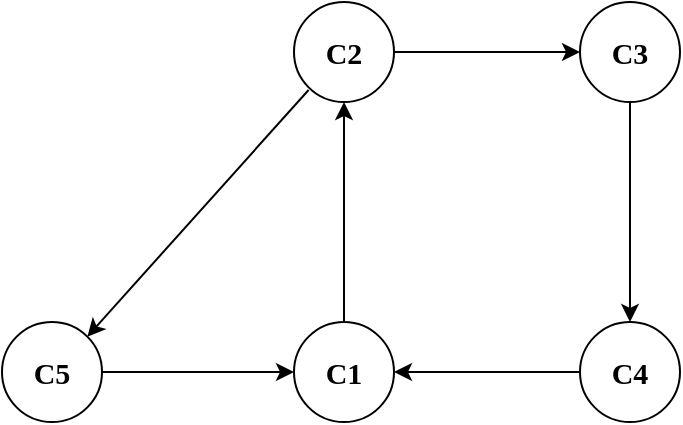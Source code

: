 <mxfile version="15.3.0" type="device"><diagram id="HIDOktM7Gtuuh0AKt5Jg" name="Page-1"><mxGraphModel dx="1212" dy="992" grid="1" gridSize="10" guides="1" tooltips="1" connect="1" arrows="1" fold="1" page="1" pageScale="1" pageWidth="600" pageHeight="600" math="0" shadow="0"><root><mxCell id="0"/><mxCell id="1" parent="0"/><mxCell id="gGm_6WvBBsqKDh-qRhNS-35" style="edgeStyle=orthogonalEdgeStyle;curved=1;rounded=0;orthogonalLoop=1;jettySize=auto;html=1;exitX=1;exitY=0.5;exitDx=0;exitDy=0;entryX=0;entryY=0.5;entryDx=0;entryDy=0;fontFamily=Verdana;fontSize=15;startArrow=classic;startFill=1;endArrow=none;endFill=0;" edge="1" parent="1" source="gGm_6WvBBsqKDh-qRhNS-1" target="gGm_6WvBBsqKDh-qRhNS-24"><mxGeometry x="202" y="165" as="geometry"/></mxCell><mxCell id="gGm_6WvBBsqKDh-qRhNS-1" value="C1" style="ellipse;whiteSpace=wrap;html=1;aspect=fixed;align=center;fontFamily=Verdana;fontStyle=1;fontSize=15;rotation=0;" vertex="1" parent="1"><mxGeometry x="277" y="355" width="50" height="50" as="geometry"/></mxCell><mxCell id="gGm_6WvBBsqKDh-qRhNS-7" value="C5" style="ellipse;whiteSpace=wrap;html=1;aspect=fixed;align=center;fontFamily=Verdana;fontStyle=1;fontSize=15;rotation=0;" vertex="1" parent="1"><mxGeometry x="131" y="355" width="50" height="50" as="geometry"/></mxCell><mxCell id="gGm_6WvBBsqKDh-qRhNS-13" style="edgeStyle=none;rounded=0;orthogonalLoop=1;jettySize=auto;html=1;exitX=0.5;exitY=1;exitDx=0;exitDy=0;entryX=0.5;entryY=0;entryDx=0;entryDy=0;fontFamily=Verdana;fontSize=15;startArrow=classic;startFill=1;endArrow=none;endFill=0;" edge="1" parent="1" source="gGm_6WvBBsqKDh-qRhNS-8" target="gGm_6WvBBsqKDh-qRhNS-1"><mxGeometry x="202" y="165" as="geometry"/></mxCell><mxCell id="gGm_6WvBBsqKDh-qRhNS-34" style="edgeStyle=orthogonalEdgeStyle;curved=1;rounded=0;orthogonalLoop=1;jettySize=auto;html=1;exitX=1;exitY=0.5;exitDx=0;exitDy=0;entryX=0;entryY=0.5;entryDx=0;entryDy=0;fontFamily=Verdana;fontSize=15;startArrow=none;startFill=0;endArrow=classic;endFill=1;" edge="1" parent="1" source="gGm_6WvBBsqKDh-qRhNS-8" target="gGm_6WvBBsqKDh-qRhNS-30"><mxGeometry x="202" y="165" as="geometry"/></mxCell><mxCell id="gGm_6WvBBsqKDh-qRhNS-8" value="C2" style="ellipse;whiteSpace=wrap;html=1;aspect=fixed;align=center;fontFamily=Verdana;fontStyle=1;fontSize=15;rotation=0;" vertex="1" parent="1"><mxGeometry x="277" y="195" width="50" height="50" as="geometry"/></mxCell><mxCell id="gGm_6WvBBsqKDh-qRhNS-10" style="rounded=0;orthogonalLoop=1;jettySize=auto;html=1;exitX=1;exitY=0;exitDx=0;exitDy=0;entryX=0.146;entryY=0.88;entryDx=0;entryDy=0;fontFamily=Verdana;fontSize=15;endArrow=none;endFill=0;startArrow=classic;startFill=1;entryPerimeter=0;" edge="1" parent="1" source="gGm_6WvBBsqKDh-qRhNS-7" target="gGm_6WvBBsqKDh-qRhNS-8"><mxGeometry x="202" y="165" as="geometry"/></mxCell><mxCell id="gGm_6WvBBsqKDh-qRhNS-11" style="rounded=0;orthogonalLoop=1;jettySize=auto;html=1;fontFamily=Verdana;fontSize=15;entryX=0;entryY=0.5;entryDx=0;entryDy=0;startArrow=none;startFill=0;endArrow=classic;endFill=1;exitX=1;exitY=0.5;exitDx=0;exitDy=0;" edge="1" parent="1" source="gGm_6WvBBsqKDh-qRhNS-7" target="gGm_6WvBBsqKDh-qRhNS-1"><mxGeometry x="202" y="165" as="geometry"><mxPoint x="227" y="380" as="sourcePoint"/><mxPoint x="242" y="390" as="targetPoint"/><Array as="points"/></mxGeometry></mxCell><mxCell id="gGm_6WvBBsqKDh-qRhNS-24" value="C4" style="ellipse;whiteSpace=wrap;html=1;aspect=fixed;align=center;fontFamily=Verdana;fontStyle=1;fontSize=15;rotation=0;" vertex="1" parent="1"><mxGeometry x="420" y="355" width="50" height="50" as="geometry"/></mxCell><mxCell id="gGm_6WvBBsqKDh-qRhNS-30" value="C3" style="ellipse;whiteSpace=wrap;html=1;aspect=fixed;align=center;fontFamily=Verdana;fontStyle=1;fontSize=15;rotation=0;" vertex="1" parent="1"><mxGeometry x="420" y="195" width="50" height="50" as="geometry"/></mxCell><mxCell id="gGm_6WvBBsqKDh-qRhNS-31" value="" style="edgeStyle=orthogonalEdgeStyle;curved=1;rounded=0;orthogonalLoop=1;jettySize=auto;html=1;fontFamily=Verdana;fontSize=15;startArrow=classic;startFill=1;endArrow=none;endFill=0;" edge="1" parent="1" source="gGm_6WvBBsqKDh-qRhNS-24" target="gGm_6WvBBsqKDh-qRhNS-30"><mxGeometry x="202" y="165" as="geometry"/></mxCell></root></mxGraphModel></diagram></mxfile>